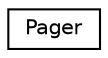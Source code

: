 digraph "Graphical Class Hierarchy"
{
 // LATEX_PDF_SIZE
  edge [fontname="Helvetica",fontsize="10",labelfontname="Helvetica",labelfontsize="10"];
  node [fontname="Helvetica",fontsize="10",shape=record];
  rankdir="LR";
  Node0 [label="Pager",height=0.2,width=0.4,color="black", fillcolor="white", style="filled",URL="$structPager.html",tooltip=" "];
}
